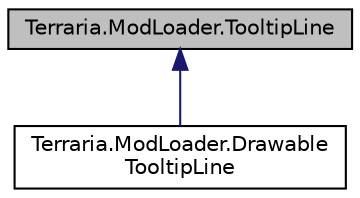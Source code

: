 digraph "Terraria.ModLoader.TooltipLine"
{
  edge [fontname="Helvetica",fontsize="10",labelfontname="Helvetica",labelfontsize="10"];
  node [fontname="Helvetica",fontsize="10",shape=record];
  Node0 [label="Terraria.ModLoader.TooltipLine",height=0.2,width=0.4,color="black", fillcolor="grey75", style="filled", fontcolor="black"];
  Node0 -> Node1 [dir="back",color="midnightblue",fontsize="10",style="solid",fontname="Helvetica"];
  Node1 [label="Terraria.ModLoader.Drawable\lTooltipLine",height=0.2,width=0.4,color="black", fillcolor="white", style="filled",URL="$class_terraria_1_1_mod_loader_1_1_drawable_tooltip_line.html",tooltip="This class serves as a way to store information about a line that will be drawn of tooltip for an ite..."];
}
